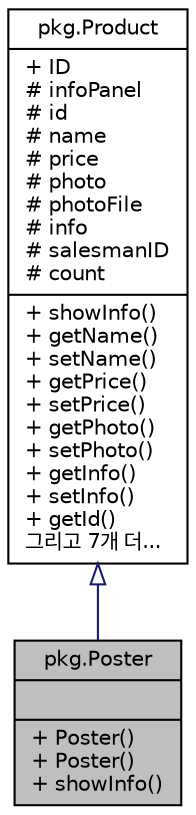 digraph "pkg.Poster"
{
  edge [fontname="Helvetica",fontsize="10",labelfontname="Helvetica",labelfontsize="10"];
  node [fontname="Helvetica",fontsize="10",shape=record];
  Node1 [label="{pkg.Poster\n||+ Poster()\l+ Poster()\l+ showInfo()\l}",height=0.2,width=0.4,color="black", fillcolor="grey75", style="filled", fontcolor="black"];
  Node2 -> Node1 [dir="back",color="midnightblue",fontsize="10",style="solid",arrowtail="onormal",fontname="Helvetica"];
  Node2 [label="{pkg.Product\n|+ ID\l# infoPanel\l# id\l# name\l# price\l# photo\l# photoFile\l# info\l# salesmanID\l# count\l|+ showInfo()\l+ getName()\l+ setName()\l+ getPrice()\l+ setPrice()\l+ getPhoto()\l+ setPhoto()\l+ getInfo()\l+ setInfo()\l+ getId()\l그리고 7개 더...\l}",height=0.2,width=0.4,color="black", fillcolor="white", style="filled",URL="$classpkg_1_1_product.html",tooltip="상품들을 모아 놓은 추상 클래스 "];
}
